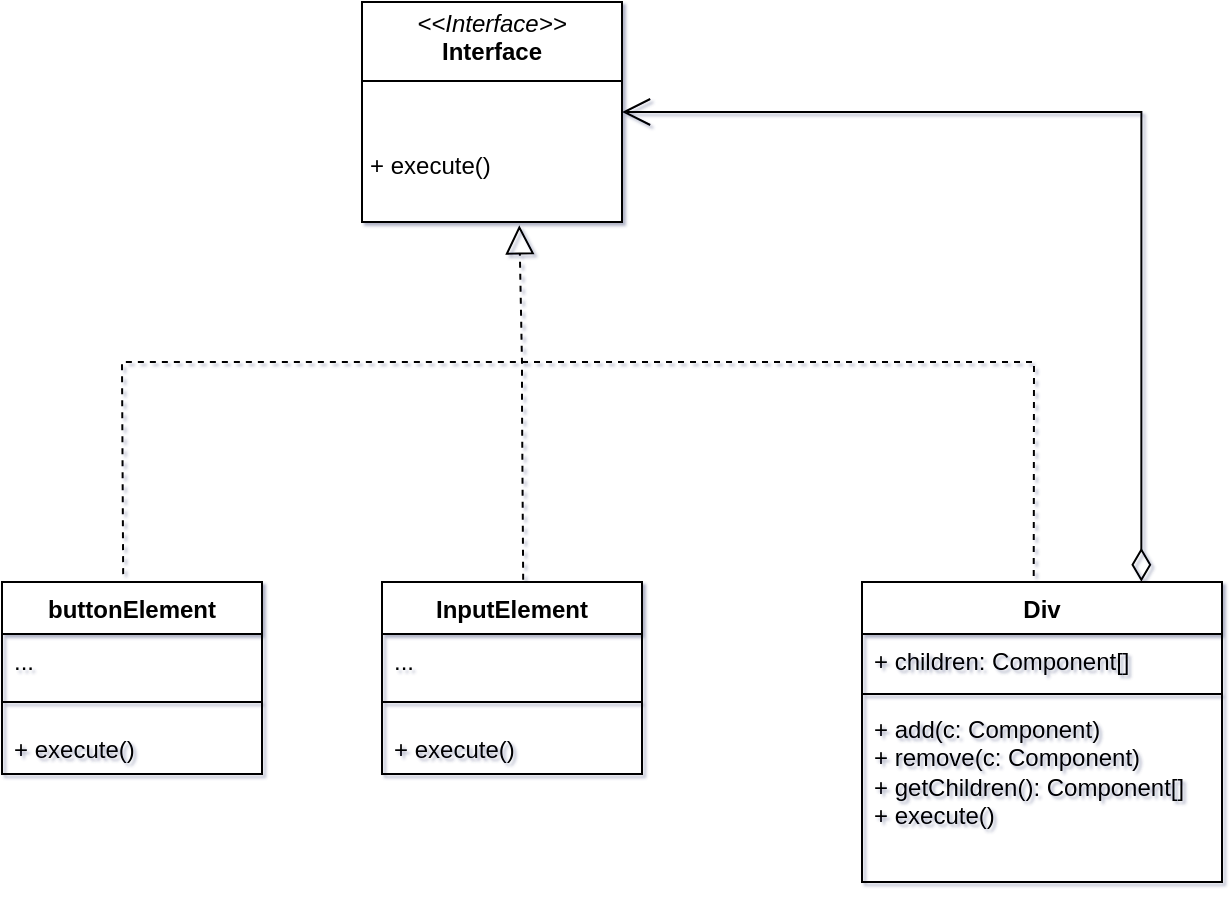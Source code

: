 <mxfile version="24.3.1" type="device">
  <diagram name="Página-1" id="7LeTyC6dcPFkxyWfRrmw">
    <mxGraphModel dx="880" dy="468" grid="0" gridSize="10" guides="1" tooltips="1" connect="1" arrows="1" fold="1" page="1" pageScale="1" pageWidth="827" pageHeight="1169" math="0" shadow="1">
      <root>
        <mxCell id="0" />
        <mxCell id="1" parent="0" />
        <mxCell id="uBPcCMnN8iMMaL2T6Ttg-3" value="Div" style="swimlane;fontStyle=1;align=center;verticalAlign=top;childLayout=stackLayout;horizontal=1;startSize=26;horizontalStack=0;resizeParent=1;resizeParentMax=0;resizeLast=0;collapsible=1;marginBottom=0;whiteSpace=wrap;html=1;" parent="1" vertex="1">
          <mxGeometry x="490" y="390" width="180" height="150" as="geometry" />
        </mxCell>
        <mxCell id="uBPcCMnN8iMMaL2T6Ttg-4" value="+ children: Component[]" style="text;strokeColor=none;fillColor=none;align=left;verticalAlign=top;spacingLeft=4;spacingRight=4;overflow=hidden;rotatable=0;points=[[0,0.5],[1,0.5]];portConstraint=eastwest;whiteSpace=wrap;html=1;" parent="uBPcCMnN8iMMaL2T6Ttg-3" vertex="1">
          <mxGeometry y="26" width="180" height="26" as="geometry" />
        </mxCell>
        <mxCell id="uBPcCMnN8iMMaL2T6Ttg-5" value="" style="line;strokeWidth=1;fillColor=none;align=left;verticalAlign=middle;spacingTop=-1;spacingLeft=3;spacingRight=3;rotatable=0;labelPosition=right;points=[];portConstraint=eastwest;strokeColor=inherit;" parent="uBPcCMnN8iMMaL2T6Ttg-3" vertex="1">
          <mxGeometry y="52" width="180" height="8" as="geometry" />
        </mxCell>
        <mxCell id="uBPcCMnN8iMMaL2T6Ttg-6" value="+ add(c: Component)&lt;div&gt;+ remove(c: Component)&lt;/div&gt;&lt;div&gt;+ getChildren(): Component[]&lt;/div&gt;&lt;div&gt;+ execute()&lt;br&gt;&lt;/div&gt;" style="text;strokeColor=none;fillColor=none;align=left;verticalAlign=top;spacingLeft=4;spacingRight=4;overflow=hidden;rotatable=0;points=[[0,0.5],[1,0.5]];portConstraint=eastwest;whiteSpace=wrap;html=1;" parent="uBPcCMnN8iMMaL2T6Ttg-3" vertex="1">
          <mxGeometry y="60" width="180" height="90" as="geometry" />
        </mxCell>
        <mxCell id="uBPcCMnN8iMMaL2T6Ttg-7" value="InputElement" style="swimlane;fontStyle=1;align=center;verticalAlign=top;childLayout=stackLayout;horizontal=1;startSize=26;horizontalStack=0;resizeParent=1;resizeParentMax=0;resizeLast=0;collapsible=1;marginBottom=0;whiteSpace=wrap;html=1;" parent="1" vertex="1">
          <mxGeometry x="250" y="390" width="130" height="96" as="geometry" />
        </mxCell>
        <mxCell id="uBPcCMnN8iMMaL2T6Ttg-13" value="..." style="text;strokeColor=none;fillColor=none;align=left;verticalAlign=top;spacingLeft=4;spacingRight=4;overflow=hidden;rotatable=0;points=[[0,0.5],[1,0.5]];portConstraint=eastwest;whiteSpace=wrap;html=1;strokeWidth=1;perimeterSpacing=0;" parent="uBPcCMnN8iMMaL2T6Ttg-7" vertex="1">
          <mxGeometry y="26" width="130" height="24" as="geometry" />
        </mxCell>
        <mxCell id="uBPcCMnN8iMMaL2T6Ttg-9" value="" style="line;strokeWidth=1;fillColor=none;align=left;verticalAlign=middle;spacingTop=-1;spacingLeft=3;spacingRight=3;rotatable=0;labelPosition=right;points=[];portConstraint=eastwest;strokeColor=inherit;" parent="uBPcCMnN8iMMaL2T6Ttg-7" vertex="1">
          <mxGeometry y="50" width="130" height="20" as="geometry" />
        </mxCell>
        <mxCell id="uBPcCMnN8iMMaL2T6Ttg-10" value="+ execute()" style="text;strokeColor=none;fillColor=none;align=left;verticalAlign=top;spacingLeft=4;spacingRight=4;overflow=hidden;rotatable=0;points=[[0,0.5],[1,0.5]];portConstraint=eastwest;whiteSpace=wrap;html=1;" parent="uBPcCMnN8iMMaL2T6Ttg-7" vertex="1">
          <mxGeometry y="70" width="130" height="26" as="geometry" />
        </mxCell>
        <mxCell id="uBPcCMnN8iMMaL2T6Ttg-14" value="" style="endArrow=block;dashed=1;endFill=0;endSize=12;html=1;rounded=0;entryX=0.605;entryY=1.015;entryDx=0;entryDy=0;entryPerimeter=0;exitX=0.543;exitY=-0.012;exitDx=0;exitDy=0;exitPerimeter=0;" parent="1" source="uBPcCMnN8iMMaL2T6Ttg-7" target="uBPcCMnN8iMMaL2T6Ttg-21" edge="1">
          <mxGeometry width="160" relative="1" as="geometry">
            <mxPoint x="321" y="360" as="sourcePoint" />
            <mxPoint x="320.71" y="189.04" as="targetPoint" />
            <Array as="points">
              <mxPoint x="320" y="300" />
              <mxPoint x="320" y="280" />
            </Array>
          </mxGeometry>
        </mxCell>
        <mxCell id="uBPcCMnN8iMMaL2T6Ttg-15" value="" style="endArrow=none;dashed=1;html=1;rounded=0;entryX=0.477;entryY=-0.019;entryDx=0;entryDy=0;entryPerimeter=0;" parent="1" target="uBPcCMnN8iMMaL2T6Ttg-3" edge="1">
          <mxGeometry width="50" height="50" relative="1" as="geometry">
            <mxPoint x="320" y="280" as="sourcePoint" />
            <mxPoint x="800" y="270" as="targetPoint" />
            <Array as="points">
              <mxPoint x="576" y="280" />
            </Array>
          </mxGeometry>
        </mxCell>
        <mxCell id="uBPcCMnN8iMMaL2T6Ttg-18" value="" style="endArrow=open;html=1;endSize=12;startArrow=diamondThin;startSize=14;startFill=0;edgeStyle=orthogonalEdgeStyle;align=left;verticalAlign=bottom;rounded=0;exitX=0.776;exitY=-0.001;exitDx=0;exitDy=0;exitPerimeter=0;entryX=1;entryY=0.5;entryDx=0;entryDy=0;" parent="1" source="uBPcCMnN8iMMaL2T6Ttg-3" target="uBPcCMnN8iMMaL2T6Ttg-21" edge="1">
          <mxGeometry x="-1" y="3" relative="1" as="geometry">
            <mxPoint x="699.94" y="364.59" as="sourcePoint" />
            <mxPoint x="380" y="160" as="targetPoint" />
            <Array as="points">
              <mxPoint x="630" y="155" />
            </Array>
          </mxGeometry>
        </mxCell>
        <mxCell id="uBPcCMnN8iMMaL2T6Ttg-21" value="&lt;p style=&quot;margin:0px;margin-top:4px;text-align:center;&quot;&gt;&lt;i&gt;&amp;lt;&amp;lt;Interface&amp;gt;&amp;gt;&lt;/i&gt;&lt;br&gt;&lt;b&gt;Interface&lt;/b&gt;&lt;/p&gt;&lt;hr size=&quot;1&quot; style=&quot;border-style:solid;&quot;&gt;&lt;p style=&quot;margin:0px;margin-left:4px;&quot;&gt;&lt;br&gt;&lt;/p&gt;&lt;p style=&quot;margin:0px;margin-left:4px;&quot;&gt;&lt;br&gt;+ execute()&lt;/p&gt;" style="verticalAlign=top;align=left;overflow=fill;html=1;whiteSpace=wrap;" parent="1" vertex="1">
          <mxGeometry x="240" y="100" width="130" height="110" as="geometry" />
        </mxCell>
        <mxCell id="ixBYu1AjppcZt2h92HxY-1" value="buttonElement" style="swimlane;fontStyle=1;align=center;verticalAlign=top;childLayout=stackLayout;horizontal=1;startSize=26;horizontalStack=0;resizeParent=1;resizeParentMax=0;resizeLast=0;collapsible=1;marginBottom=0;whiteSpace=wrap;html=1;" parent="1" vertex="1">
          <mxGeometry x="60" y="390" width="130" height="96" as="geometry" />
        </mxCell>
        <mxCell id="ixBYu1AjppcZt2h92HxY-2" value="..." style="text;strokeColor=none;fillColor=none;align=left;verticalAlign=top;spacingLeft=4;spacingRight=4;overflow=hidden;rotatable=0;points=[[0,0.5],[1,0.5]];portConstraint=eastwest;whiteSpace=wrap;html=1;strokeWidth=1;perimeterSpacing=0;" parent="ixBYu1AjppcZt2h92HxY-1" vertex="1">
          <mxGeometry y="26" width="130" height="24" as="geometry" />
        </mxCell>
        <mxCell id="ixBYu1AjppcZt2h92HxY-3" value="" style="line;strokeWidth=1;fillColor=none;align=left;verticalAlign=middle;spacingTop=-1;spacingLeft=3;spacingRight=3;rotatable=0;labelPosition=right;points=[];portConstraint=eastwest;strokeColor=inherit;" parent="ixBYu1AjppcZt2h92HxY-1" vertex="1">
          <mxGeometry y="50" width="130" height="20" as="geometry" />
        </mxCell>
        <mxCell id="ixBYu1AjppcZt2h92HxY-4" value="+ execute()" style="text;strokeColor=none;fillColor=none;align=left;verticalAlign=top;spacingLeft=4;spacingRight=4;overflow=hidden;rotatable=0;points=[[0,0.5],[1,0.5]];portConstraint=eastwest;whiteSpace=wrap;html=1;" parent="ixBYu1AjppcZt2h92HxY-1" vertex="1">
          <mxGeometry y="70" width="130" height="26" as="geometry" />
        </mxCell>
        <mxCell id="ixBYu1AjppcZt2h92HxY-5" value="" style="endArrow=none;dashed=1;html=1;rounded=0;exitX=0.466;exitY=-0.041;exitDx=0;exitDy=0;exitPerimeter=0;" parent="1" source="ixBYu1AjppcZt2h92HxY-1" edge="1">
          <mxGeometry width="50" height="50" relative="1" as="geometry">
            <mxPoint x="120" y="330" as="sourcePoint" />
            <mxPoint x="320" y="280" as="targetPoint" />
            <Array as="points">
              <mxPoint x="120" y="280" />
            </Array>
          </mxGeometry>
        </mxCell>
      </root>
    </mxGraphModel>
  </diagram>
</mxfile>
